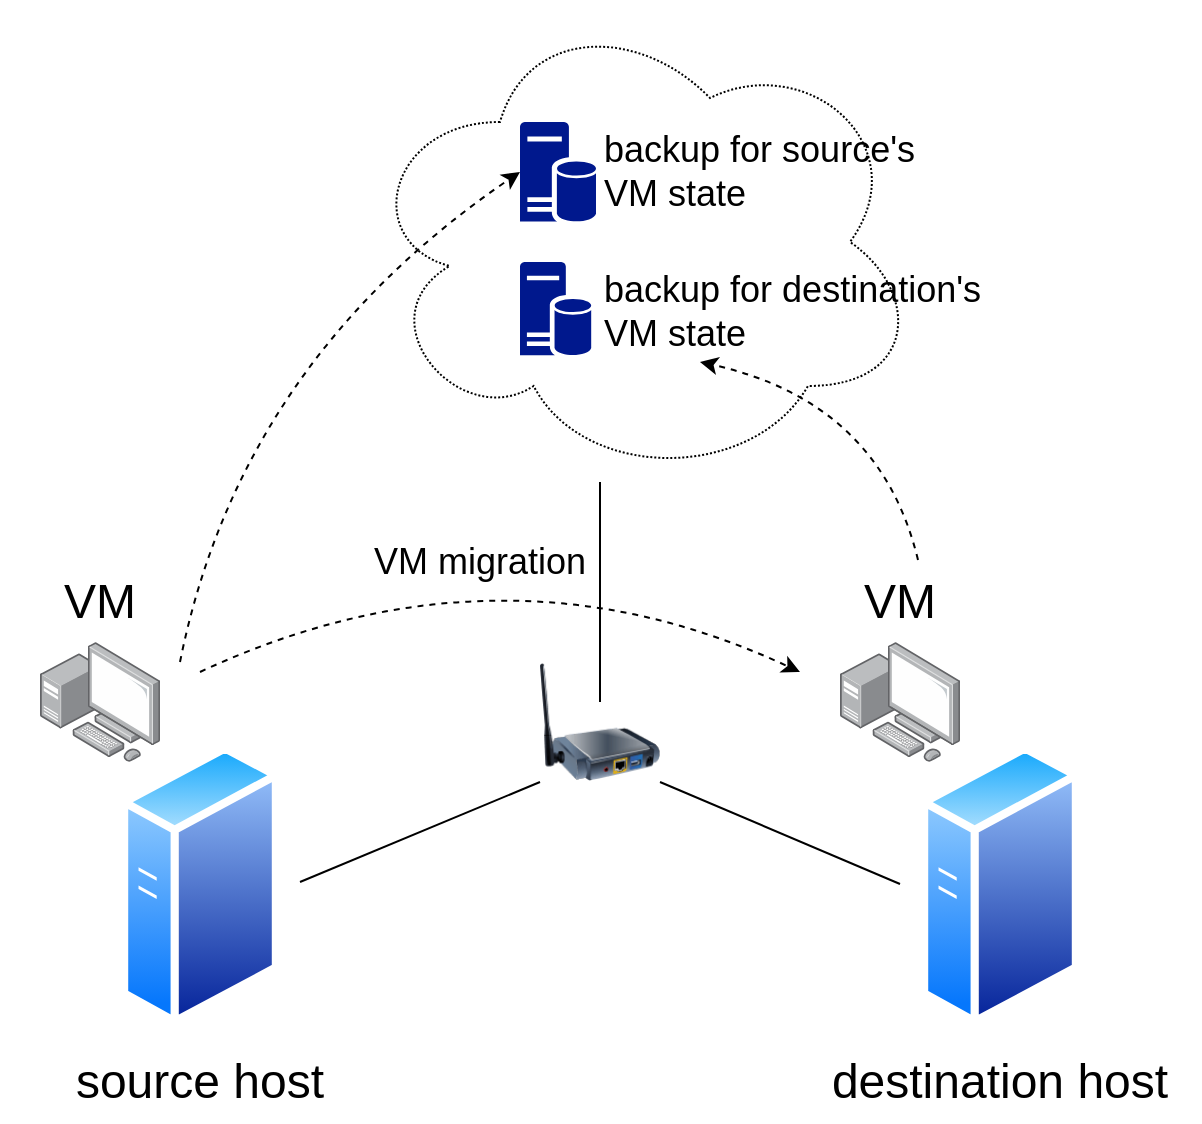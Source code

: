 <mxfile version="21.5.2" type="github">
  <diagram name="第 1 页" id="Nqut_kigREsXALoGMJRx">
    <mxGraphModel dx="2019" dy="1155" grid="1" gridSize="10" guides="1" tooltips="1" connect="1" arrows="1" fold="1" page="1" pageScale="1" pageWidth="827" pageHeight="1169" math="0" shadow="0">
      <root>
        <mxCell id="0" />
        <mxCell id="1" parent="0" />
        <mxCell id="xPv__9pbOXYrqwL2-PST-19" value="" style="ellipse;shape=cloud;whiteSpace=wrap;html=1;dashed=1;dashPattern=1 1;fillColor=none;" vertex="1" parent="1">
          <mxGeometry x="280" y="40" width="280" height="240" as="geometry" />
        </mxCell>
        <mxCell id="xPv__9pbOXYrqwL2-PST-4" value="" style="image;aspect=fixed;perimeter=ellipsePerimeter;html=1;align=center;shadow=0;dashed=0;spacingTop=3;image=img/lib/active_directory/generic_server.svg;" vertex="1" parent="1">
          <mxGeometry x="160" y="410" width="80" height="142.86" as="geometry" />
        </mxCell>
        <mxCell id="xPv__9pbOXYrqwL2-PST-5" value="" style="image;aspect=fixed;perimeter=ellipsePerimeter;html=1;align=center;shadow=0;dashed=0;spacingTop=3;image=img/lib/active_directory/generic_server.svg;" vertex="1" parent="1">
          <mxGeometry x="560" y="410" width="80" height="142.86" as="geometry" />
        </mxCell>
        <mxCell id="xPv__9pbOXYrqwL2-PST-6" value="&lt;font style=&quot;font-size: 24px;&quot;&gt;source host&lt;/font&gt;" style="text;html=1;strokeColor=none;fillColor=none;align=center;verticalAlign=middle;whiteSpace=wrap;rounded=0;" vertex="1" parent="1">
          <mxGeometry x="100" y="560" width="200" height="40" as="geometry" />
        </mxCell>
        <mxCell id="xPv__9pbOXYrqwL2-PST-8" value="&lt;font style=&quot;font-size: 24px;&quot;&gt;destination host&lt;/font&gt;" style="text;html=1;strokeColor=none;fillColor=none;align=center;verticalAlign=middle;whiteSpace=wrap;rounded=0;" vertex="1" parent="1">
          <mxGeometry x="500" y="560" width="200" height="40" as="geometry" />
        </mxCell>
        <mxCell id="xPv__9pbOXYrqwL2-PST-10" value="" style="image;points=[];aspect=fixed;html=1;align=center;shadow=0;dashed=0;image=img/lib/allied_telesis/computer_and_terminals/Personal_Computer_with_Server.svg;" vertex="1" parent="1">
          <mxGeometry x="120" y="360" width="60" height="60" as="geometry" />
        </mxCell>
        <mxCell id="xPv__9pbOXYrqwL2-PST-11" value="" style="image;points=[];aspect=fixed;html=1;align=center;shadow=0;dashed=0;image=img/lib/allied_telesis/computer_and_terminals/Personal_Computer_with_Server.svg;" vertex="1" parent="1">
          <mxGeometry x="520" y="360" width="60" height="60" as="geometry" />
        </mxCell>
        <mxCell id="xPv__9pbOXYrqwL2-PST-12" value="" style="image;html=1;image=img/lib/clip_art/networking/Print_Server_Wireless_128x128.png" vertex="1" parent="1">
          <mxGeometry x="370" y="370" width="60" height="60" as="geometry" />
        </mxCell>
        <mxCell id="xPv__9pbOXYrqwL2-PST-13" value="" style="endArrow=none;html=1;rounded=0;entryX=0;entryY=1;entryDx=0;entryDy=0;" edge="1" parent="1" target="xPv__9pbOXYrqwL2-PST-12">
          <mxGeometry width="50" height="50" relative="1" as="geometry">
            <mxPoint x="250" y="480" as="sourcePoint" />
            <mxPoint x="360" y="440" as="targetPoint" />
          </mxGeometry>
        </mxCell>
        <mxCell id="xPv__9pbOXYrqwL2-PST-14" value="" style="endArrow=none;html=1;rounded=0;exitX=1;exitY=1;exitDx=0;exitDy=0;" edge="1" parent="1" source="xPv__9pbOXYrqwL2-PST-12">
          <mxGeometry width="50" height="50" relative="1" as="geometry">
            <mxPoint x="410" y="520" as="sourcePoint" />
            <mxPoint x="550" y="481" as="targetPoint" />
          </mxGeometry>
        </mxCell>
        <mxCell id="xPv__9pbOXYrqwL2-PST-15" value="" style="endArrow=none;html=1;rounded=0;entryX=0.5;entryY=0;entryDx=0;entryDy=0;" edge="1" parent="1">
          <mxGeometry width="50" height="50" relative="1" as="geometry">
            <mxPoint x="400" y="280" as="sourcePoint" />
            <mxPoint x="400" y="390" as="targetPoint" />
          </mxGeometry>
        </mxCell>
        <mxCell id="xPv__9pbOXYrqwL2-PST-16" value="&lt;font style=&quot;font-size: 24px;&quot;&gt;VM&lt;/font&gt;" style="text;html=1;strokeColor=none;fillColor=none;align=center;verticalAlign=middle;whiteSpace=wrap;rounded=0;" vertex="1" parent="1">
          <mxGeometry x="120" y="320" width="60" height="40" as="geometry" />
        </mxCell>
        <mxCell id="xPv__9pbOXYrqwL2-PST-17" value="&lt;font style=&quot;font-size: 24px;&quot;&gt;VM&lt;/font&gt;" style="text;html=1;strokeColor=none;fillColor=none;align=center;verticalAlign=middle;whiteSpace=wrap;rounded=0;" vertex="1" parent="1">
          <mxGeometry x="520" y="320" width="60" height="40" as="geometry" />
        </mxCell>
        <mxCell id="xPv__9pbOXYrqwL2-PST-18" value="" style="sketch=0;aspect=fixed;pointerEvents=1;shadow=0;dashed=0;html=1;strokeColor=none;labelPosition=center;verticalLabelPosition=bottom;verticalAlign=top;align=center;fillColor=#00188D;shape=mxgraph.mscae.enterprise.database_server" vertex="1" parent="1">
          <mxGeometry x="360" y="170" width="35.6" height="46.84" as="geometry" />
        </mxCell>
        <mxCell id="xPv__9pbOXYrqwL2-PST-20" value="" style="curved=1;endArrow=classic;html=1;rounded=0;dashed=1;" edge="1" parent="1">
          <mxGeometry width="50" height="50" relative="1" as="geometry">
            <mxPoint x="200" y="375" as="sourcePoint" />
            <mxPoint x="500" y="375" as="targetPoint" />
            <Array as="points">
              <mxPoint x="350" y="305" />
            </Array>
          </mxGeometry>
        </mxCell>
        <mxCell id="xPv__9pbOXYrqwL2-PST-21" value="" style="sketch=0;aspect=fixed;pointerEvents=1;shadow=0;dashed=0;html=1;strokeColor=none;labelPosition=center;verticalLabelPosition=bottom;verticalAlign=top;align=center;fillColor=#00188D;shape=mxgraph.mscae.enterprise.database_server" vertex="1" parent="1">
          <mxGeometry x="360" y="100" width="38" height="50" as="geometry" />
        </mxCell>
        <mxCell id="xPv__9pbOXYrqwL2-PST-22" value="&lt;font style=&quot;font-size: 18px;&quot;&gt;VM migration&lt;/font&gt;" style="text;html=1;strokeColor=none;fillColor=none;align=center;verticalAlign=middle;whiteSpace=wrap;rounded=0;" vertex="1" parent="1">
          <mxGeometry x="280" y="300" width="120" height="40" as="geometry" />
        </mxCell>
        <mxCell id="xPv__9pbOXYrqwL2-PST-24" value="" style="curved=1;endArrow=classic;html=1;rounded=0;entryX=0;entryY=0.5;entryDx=0;entryDy=0;entryPerimeter=0;dashed=1;" edge="1" parent="1" target="xPv__9pbOXYrqwL2-PST-21">
          <mxGeometry width="50" height="50" relative="1" as="geometry">
            <mxPoint x="190" y="370" as="sourcePoint" />
            <mxPoint x="240" y="320" as="targetPoint" />
            <Array as="points">
              <mxPoint x="220" y="220" />
            </Array>
          </mxGeometry>
        </mxCell>
        <mxCell id="xPv__9pbOXYrqwL2-PST-25" value="" style="curved=1;endArrow=classic;html=1;rounded=0;entryX=0.25;entryY=1;entryDx=0;entryDy=0;dashed=1;exitX=0.65;exitY=-0.025;exitDx=0;exitDy=0;exitPerimeter=0;" edge="1" parent="1" source="xPv__9pbOXYrqwL2-PST-17" target="xPv__9pbOXYrqwL2-PST-27">
          <mxGeometry width="50" height="50" relative="1" as="geometry">
            <mxPoint x="520" y="360" as="sourcePoint" />
            <mxPoint x="440" y="280" as="targetPoint" />
            <Array as="points">
              <mxPoint x="540" y="240" />
            </Array>
          </mxGeometry>
        </mxCell>
        <mxCell id="xPv__9pbOXYrqwL2-PST-26" value="&lt;font style=&quot;font-size: 18px;&quot;&gt;backup for source&#39;s VM state&lt;/font&gt;" style="text;html=1;strokeColor=none;fillColor=none;align=left;verticalAlign=middle;whiteSpace=wrap;rounded=0;" vertex="1" parent="1">
          <mxGeometry x="400" y="100" width="160" height="50" as="geometry" />
        </mxCell>
        <mxCell id="xPv__9pbOXYrqwL2-PST-27" value="&lt;font style=&quot;font-size: 18px;&quot;&gt;backup for destination&#39;s VM state&lt;/font&gt;" style="text;html=1;strokeColor=none;fillColor=none;align=left;verticalAlign=middle;whiteSpace=wrap;rounded=0;" vertex="1" parent="1">
          <mxGeometry x="400" y="170" width="200" height="50" as="geometry" />
        </mxCell>
      </root>
    </mxGraphModel>
  </diagram>
</mxfile>
